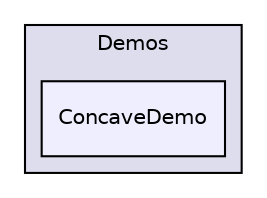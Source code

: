 digraph "bullet/bullet-2.82-r2704/Demos/ConcaveDemo" {
  compound=true
  node [ fontsize="10", fontname="Helvetica"];
  edge [ labelfontsize="10", labelfontname="Helvetica"];
  subgraph clusterdir_fbeee990c6fb95278eb756dfe9f9c37f {
    graph [ bgcolor="#ddddee", pencolor="black", label="Demos" fontname="Helvetica", fontsize="10", URL="dir_fbeee990c6fb95278eb756dfe9f9c37f.html"]
  dir_24996c7a6d44a2441932e7e8fecd41a8 [shape=box, label="ConcaveDemo", style="filled", fillcolor="#eeeeff", pencolor="black", URL="dir_24996c7a6d44a2441932e7e8fecd41a8.html"];
  }
}
